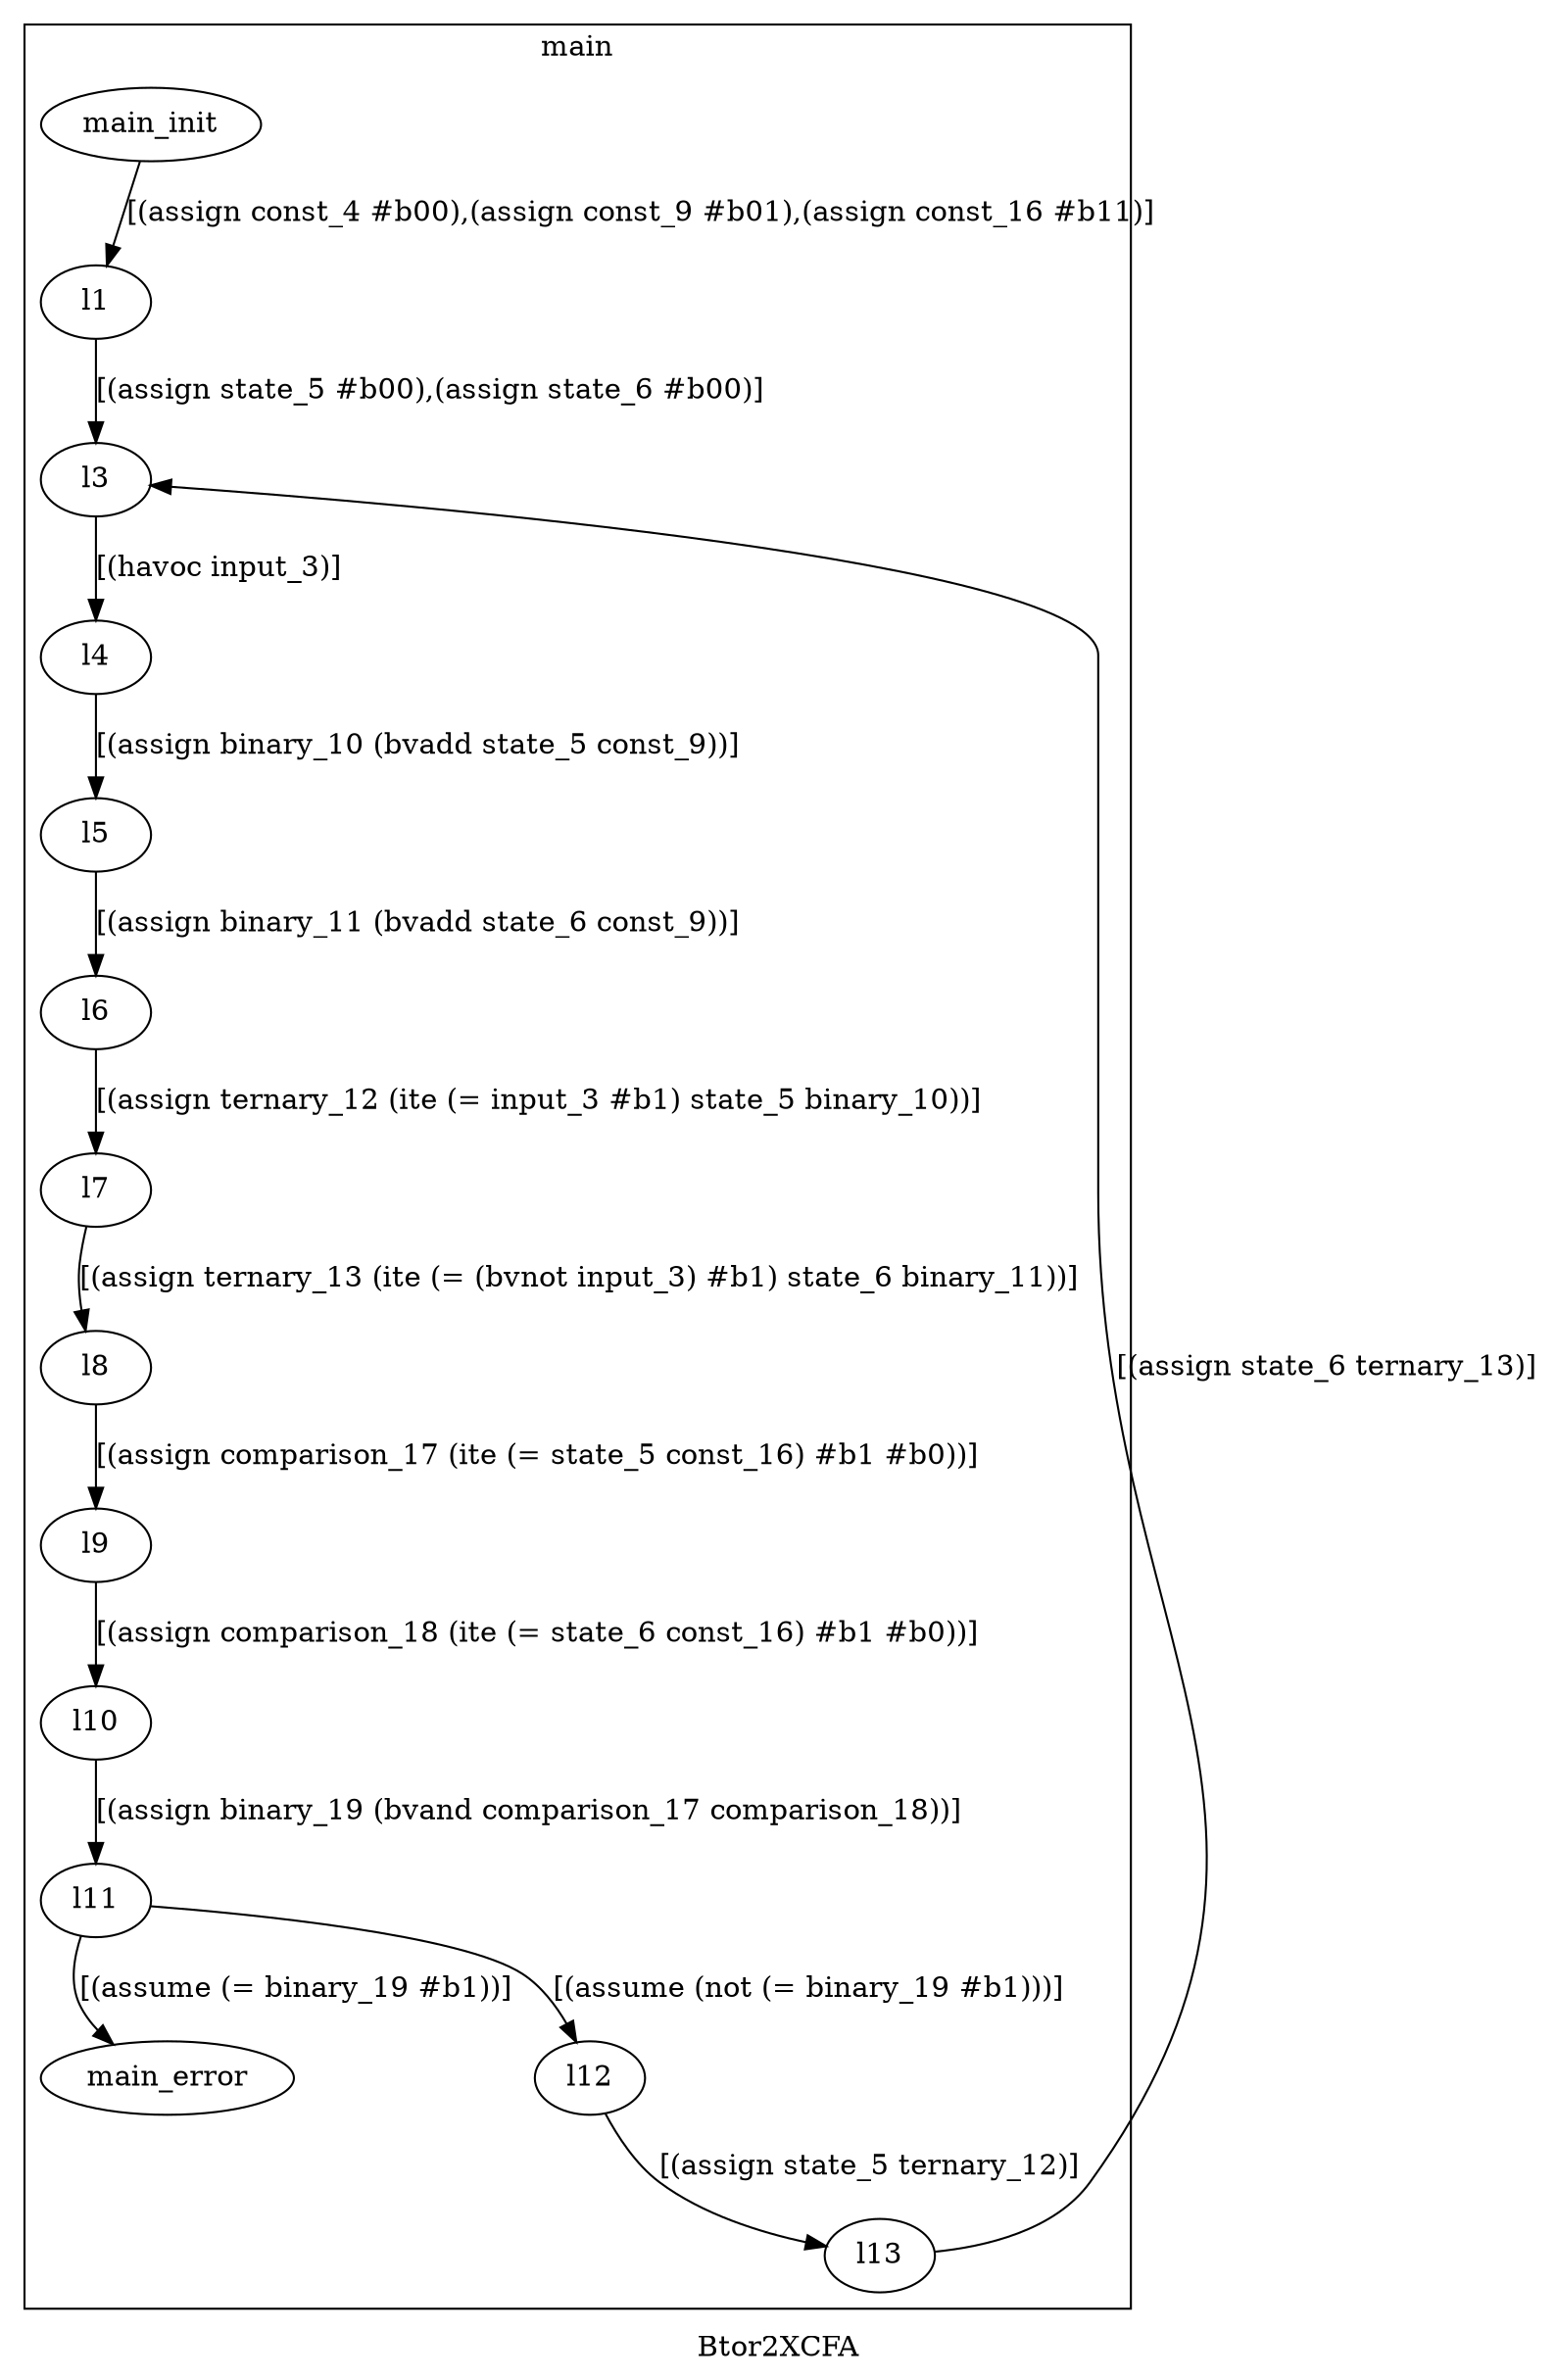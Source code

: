 digraph G {
label="Btor2XCFA";
subgraph cluster_0 {
label="main";
main_init[];
l1[];
l3[];
l4[];
l5[];
l6[];
l7[];
l8[];
l9[];
l10[];
l11[];
main_error[];
l12[];
l13[];
main_init -> l1 [label="[(assign const_4 #b00),(assign const_9 #b01),(assign const_16 #b11)] "];
l3 -> l4 [label="[(havoc input_3)] "];
l4 -> l5 [label="[(assign binary_10 (bvadd state_5 const_9))] "];
l5 -> l6 [label="[(assign binary_11 (bvadd state_6 const_9))] "];
l6 -> l7 [label="[(assign ternary_12 (ite (= input_3 #b1) state_5 binary_10))] "];
l7 -> l8 [label="[(assign ternary_13 (ite (= (bvnot input_3) #b1) state_6 binary_11))] "];
l8 -> l9 [label="[(assign comparison_17 (ite (= state_5 const_16) #b1 #b0))] "];
l9 -> l10 [label="[(assign comparison_18 (ite (= state_6 const_16) #b1 #b0))] "];
l10 -> l11 [label="[(assign binary_19 (bvand comparison_17 comparison_18))] "];
l11 -> main_error [label="[(assume (= binary_19 #b1))] "];
l11 -> l12 [label="[(assume (not (= binary_19 #b1)))] "];
l12 -> l13 [label="[(assign state_5 ternary_12)] "];
l13 -> l3 [label="[(assign state_6 ternary_13)] "];
l1 -> l3 [label="[(assign state_5 #b00),(assign state_6 #b00)] "];

}
}
